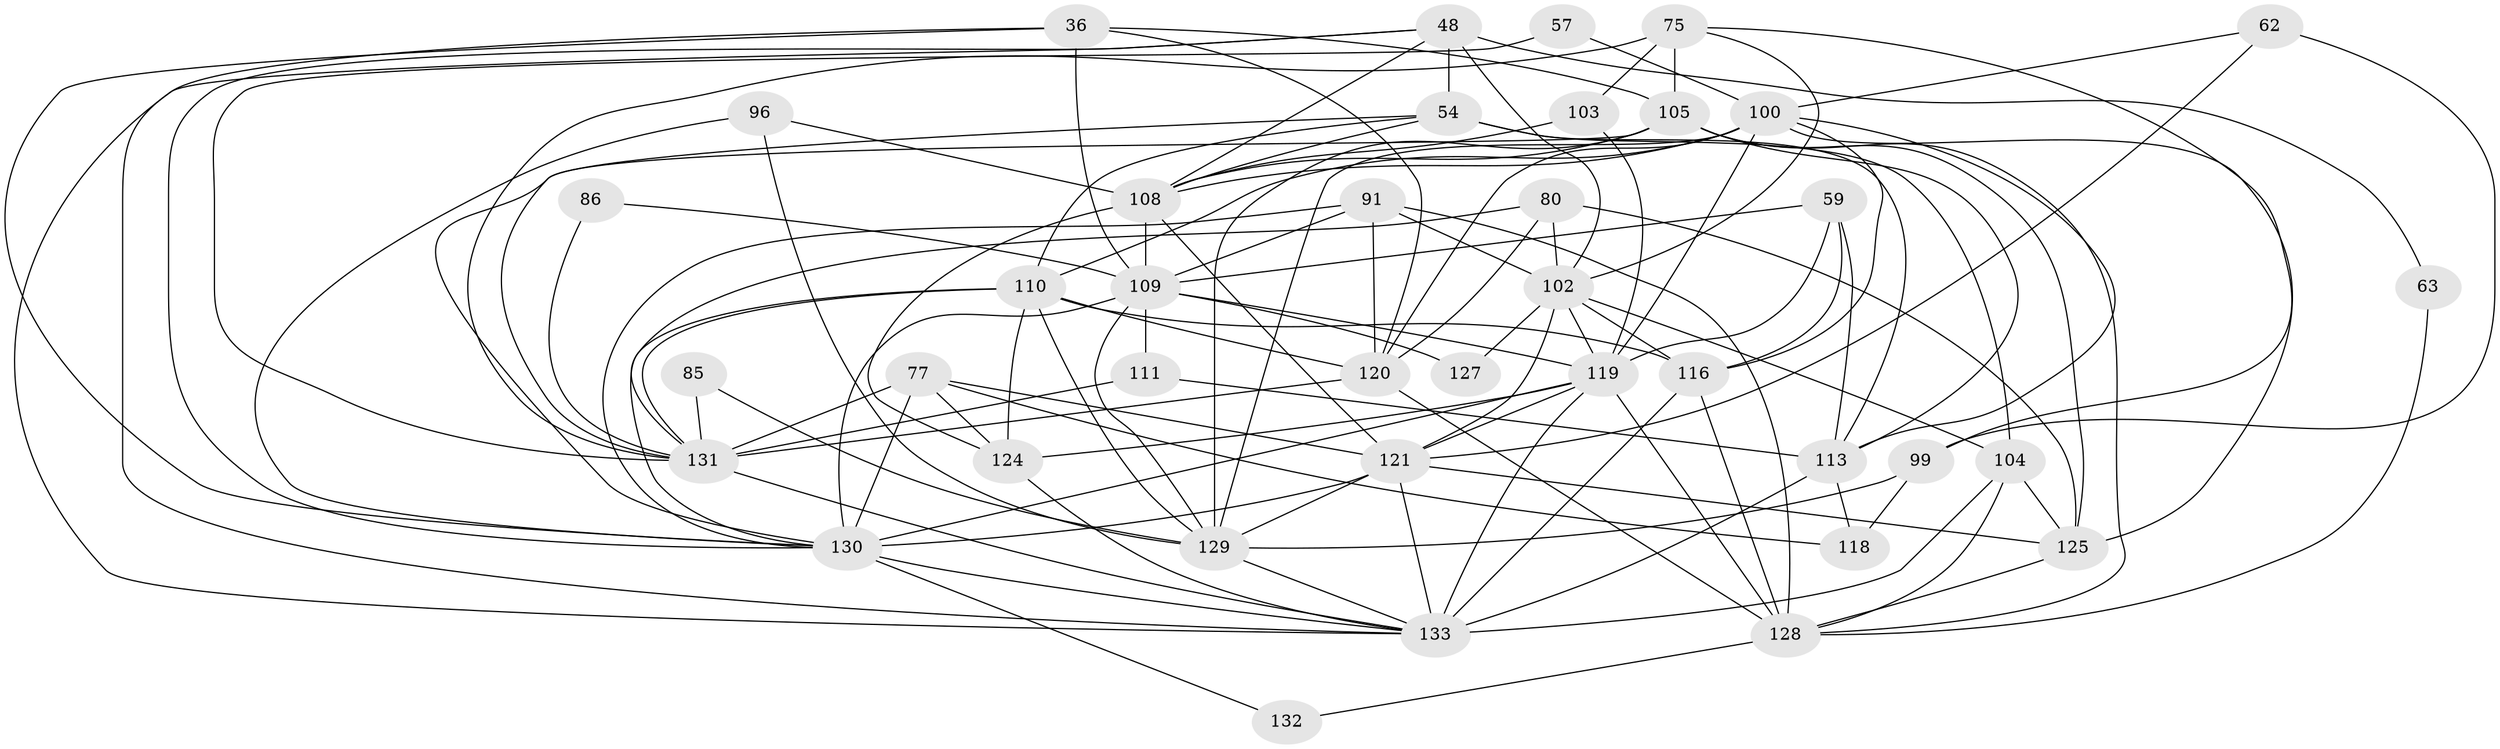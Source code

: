 // original degree distribution, {3: 0.2706766917293233, 5: 0.18045112781954886, 4: 0.2932330827067669, 7: 0.03007518796992481, 6: 0.07518796992481203, 2: 0.12781954887218044, 10: 0.007518796992481203, 8: 0.015037593984962405}
// Generated by graph-tools (version 1.1) at 2025/54/03/04/25 21:54:23]
// undirected, 39 vertices, 116 edges
graph export_dot {
graph [start="1"]
  node [color=gray90,style=filled];
  36 [super="+7"];
  48 [super="+5"];
  54 [super="+40"];
  57;
  59;
  62;
  63;
  75 [super="+68"];
  77 [super="+17"];
  80 [super="+53+76"];
  85;
  86;
  91 [super="+18+20+32"];
  96;
  99;
  100 [super="+69+27+30+10"];
  102 [super="+39+72"];
  103 [super="+34"];
  104 [super="+81"];
  105 [super="+82+70"];
  108 [super="+56+15+64"];
  109 [super="+11+44+98"];
  110 [super="+89"];
  111;
  113 [super="+97"];
  116 [super="+47+79+92"];
  118 [super="+55"];
  119 [super="+93+95+112"];
  120 [super="+73+66"];
  121 [super="+38+115+94+106"];
  124 [super="+60"];
  125 [super="+74"];
  127;
  128 [super="+43+83"];
  129 [super="+122+114"];
  130 [super="+12+88+126"];
  131 [super="+14+78"];
  132;
  133 [super="+123+117"];
  36 -- 120;
  36 -- 130;
  36 -- 109 [weight=3];
  36 -- 133 [weight=2];
  36 -- 105;
  48 -- 63;
  48 -- 54 [weight=2];
  48 -- 108 [weight=2];
  48 -- 130;
  48 -- 102 [weight=2];
  48 -- 133;
  54 -- 104 [weight=2];
  54 -- 131;
  54 -- 113;
  54 -- 108;
  54 -- 110;
  57 -- 131;
  57 -- 100;
  59 -- 113;
  59 -- 116;
  59 -- 109;
  59 -- 119;
  62 -- 99;
  62 -- 100;
  62 -- 121;
  63 -- 128;
  75 -- 103;
  75 -- 99;
  75 -- 131;
  75 -- 102;
  75 -- 105;
  77 -- 118;
  77 -- 130 [weight=2];
  77 -- 131 [weight=3];
  77 -- 121;
  77 -- 124;
  80 -- 125;
  80 -- 120;
  80 -- 131;
  80 -- 102;
  85 -- 131;
  85 -- 129;
  86 -- 131;
  86 -- 109;
  91 -- 128 [weight=2];
  91 -- 130 [weight=4];
  91 -- 102;
  91 -- 109;
  91 -- 120;
  96 -- 129;
  96 -- 108;
  96 -- 130;
  99 -- 118 [weight=2];
  99 -- 129;
  100 -- 116 [weight=2];
  100 -- 113 [weight=2];
  100 -- 125 [weight=2];
  100 -- 129 [weight=2];
  100 -- 108;
  100 -- 119 [weight=3];
  100 -- 110;
  100 -- 120;
  102 -- 104;
  102 -- 116 [weight=2];
  102 -- 119 [weight=3];
  102 -- 127;
  102 -- 121;
  103 -- 108 [weight=3];
  103 -- 119;
  104 -- 125 [weight=2];
  104 -- 128;
  104 -- 133 [weight=2];
  105 -- 128;
  105 -- 129 [weight=3];
  105 -- 113;
  105 -- 108 [weight=3];
  105 -- 130;
  105 -- 125;
  108 -- 121 [weight=3];
  108 -- 109 [weight=3];
  108 -- 124;
  109 -- 130 [weight=3];
  109 -- 129;
  109 -- 111;
  109 -- 127;
  109 -- 119 [weight=2];
  110 -- 129;
  110 -- 130;
  110 -- 131;
  110 -- 116;
  110 -- 120;
  110 -- 124;
  111 -- 131;
  111 -- 113;
  113 -- 118 [weight=2];
  113 -- 133;
  116 -- 128;
  116 -- 133 [weight=4];
  119 -- 130 [weight=2];
  119 -- 128;
  119 -- 121 [weight=3];
  119 -- 133 [weight=4];
  119 -- 124;
  120 -- 128;
  120 -- 131;
  121 -- 129 [weight=2];
  121 -- 125;
  121 -- 130;
  121 -- 133;
  124 -- 133;
  125 -- 128;
  128 -- 132;
  129 -- 133;
  130 -- 133 [weight=3];
  130 -- 132;
  131 -- 133 [weight=2];
}
